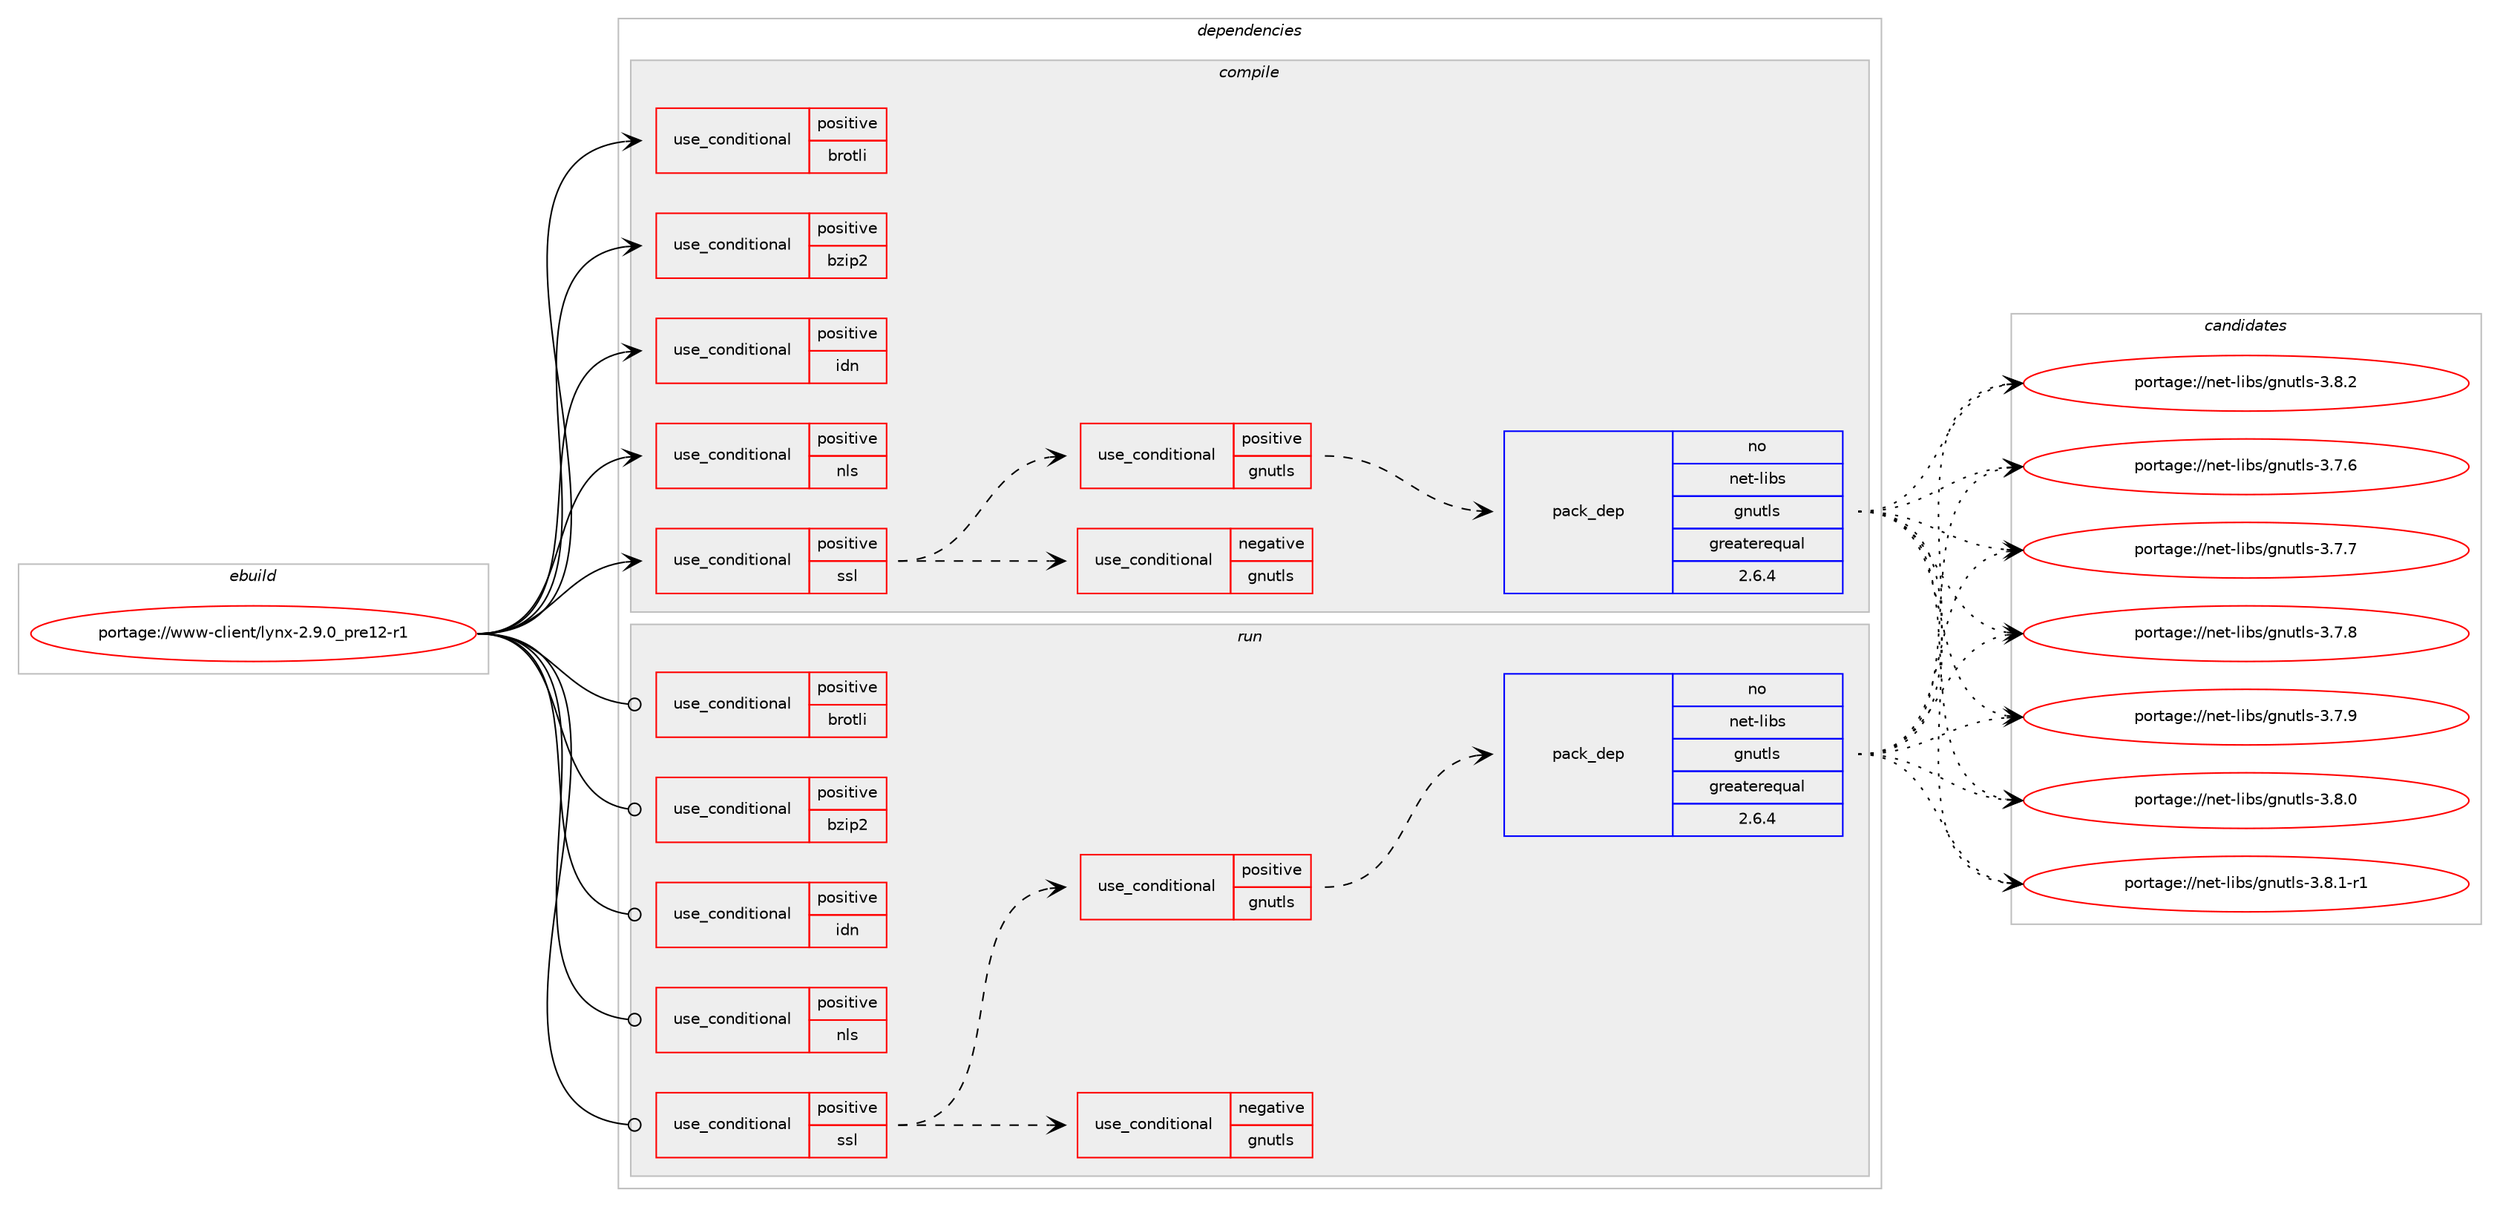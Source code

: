 digraph prolog {

# *************
# Graph options
# *************

newrank=true;
concentrate=true;
compound=true;
graph [rankdir=LR,fontname=Helvetica,fontsize=10,ranksep=1.5];#, ranksep=2.5, nodesep=0.2];
edge  [arrowhead=vee];
node  [fontname=Helvetica,fontsize=10];

# **********
# The ebuild
# **********

subgraph cluster_leftcol {
color=gray;
rank=same;
label=<<i>ebuild</i>>;
id [label="portage://www-client/lynx-2.9.0_pre12-r1", color=red, width=4, href="../www-client/lynx-2.9.0_pre12-r1.svg"];
}

# ****************
# The dependencies
# ****************

subgraph cluster_midcol {
color=gray;
label=<<i>dependencies</i>>;
subgraph cluster_compile {
fillcolor="#eeeeee";
style=filled;
label=<<i>compile</i>>;
subgraph cond128 {
dependency548 [label=<<TABLE BORDER="0" CELLBORDER="1" CELLSPACING="0" CELLPADDING="4"><TR><TD ROWSPAN="3" CELLPADDING="10">use_conditional</TD></TR><TR><TD>positive</TD></TR><TR><TD>brotli</TD></TR></TABLE>>, shape=none, color=red];
# *** BEGIN UNKNOWN DEPENDENCY TYPE (TODO) ***
# dependency548 -> package_dependency(portage://www-client/lynx-2.9.0_pre12-r1,install,no,app-arch,brotli,none,[,,],any_same_slot,[])
# *** END UNKNOWN DEPENDENCY TYPE (TODO) ***

}
id:e -> dependency548:w [weight=20,style="solid",arrowhead="vee"];
subgraph cond129 {
dependency549 [label=<<TABLE BORDER="0" CELLBORDER="1" CELLSPACING="0" CELLPADDING="4"><TR><TD ROWSPAN="3" CELLPADDING="10">use_conditional</TD></TR><TR><TD>positive</TD></TR><TR><TD>bzip2</TD></TR></TABLE>>, shape=none, color=red];
# *** BEGIN UNKNOWN DEPENDENCY TYPE (TODO) ***
# dependency549 -> package_dependency(portage://www-client/lynx-2.9.0_pre12-r1,install,no,app-arch,bzip2,none,[,,],[],[])
# *** END UNKNOWN DEPENDENCY TYPE (TODO) ***

}
id:e -> dependency549:w [weight=20,style="solid",arrowhead="vee"];
subgraph cond130 {
dependency550 [label=<<TABLE BORDER="0" CELLBORDER="1" CELLSPACING="0" CELLPADDING="4"><TR><TD ROWSPAN="3" CELLPADDING="10">use_conditional</TD></TR><TR><TD>positive</TD></TR><TR><TD>idn</TD></TR></TABLE>>, shape=none, color=red];
# *** BEGIN UNKNOWN DEPENDENCY TYPE (TODO) ***
# dependency550 -> package_dependency(portage://www-client/lynx-2.9.0_pre12-r1,install,no,net-dns,libidn2,none,[,,],any_same_slot,[])
# *** END UNKNOWN DEPENDENCY TYPE (TODO) ***

}
id:e -> dependency550:w [weight=20,style="solid",arrowhead="vee"];
subgraph cond131 {
dependency551 [label=<<TABLE BORDER="0" CELLBORDER="1" CELLSPACING="0" CELLPADDING="4"><TR><TD ROWSPAN="3" CELLPADDING="10">use_conditional</TD></TR><TR><TD>positive</TD></TR><TR><TD>nls</TD></TR></TABLE>>, shape=none, color=red];
# *** BEGIN UNKNOWN DEPENDENCY TYPE (TODO) ***
# dependency551 -> package_dependency(portage://www-client/lynx-2.9.0_pre12-r1,install,no,virtual,libintl,none,[,,],[],[])
# *** END UNKNOWN DEPENDENCY TYPE (TODO) ***

}
id:e -> dependency551:w [weight=20,style="solid",arrowhead="vee"];
subgraph cond132 {
dependency552 [label=<<TABLE BORDER="0" CELLBORDER="1" CELLSPACING="0" CELLPADDING="4"><TR><TD ROWSPAN="3" CELLPADDING="10">use_conditional</TD></TR><TR><TD>positive</TD></TR><TR><TD>ssl</TD></TR></TABLE>>, shape=none, color=red];
subgraph cond133 {
dependency553 [label=<<TABLE BORDER="0" CELLBORDER="1" CELLSPACING="0" CELLPADDING="4"><TR><TD ROWSPAN="3" CELLPADDING="10">use_conditional</TD></TR><TR><TD>negative</TD></TR><TR><TD>gnutls</TD></TR></TABLE>>, shape=none, color=red];
# *** BEGIN UNKNOWN DEPENDENCY TYPE (TODO) ***
# dependency553 -> package_dependency(portage://www-client/lynx-2.9.0_pre12-r1,install,no,dev-libs,openssl,none,[,,],any_same_slot,[])
# *** END UNKNOWN DEPENDENCY TYPE (TODO) ***

}
dependency552:e -> dependency553:w [weight=20,style="dashed",arrowhead="vee"];
subgraph cond134 {
dependency554 [label=<<TABLE BORDER="0" CELLBORDER="1" CELLSPACING="0" CELLPADDING="4"><TR><TD ROWSPAN="3" CELLPADDING="10">use_conditional</TD></TR><TR><TD>positive</TD></TR><TR><TD>gnutls</TD></TR></TABLE>>, shape=none, color=red];
# *** BEGIN UNKNOWN DEPENDENCY TYPE (TODO) ***
# dependency554 -> package_dependency(portage://www-client/lynx-2.9.0_pre12-r1,install,no,dev-libs,libgcrypt,none,[,,],any_same_slot,[])
# *** END UNKNOWN DEPENDENCY TYPE (TODO) ***

subgraph pack371 {
dependency555 [label=<<TABLE BORDER="0" CELLBORDER="1" CELLSPACING="0" CELLPADDING="4" WIDTH="220"><TR><TD ROWSPAN="6" CELLPADDING="30">pack_dep</TD></TR><TR><TD WIDTH="110">no</TD></TR><TR><TD>net-libs</TD></TR><TR><TD>gnutls</TD></TR><TR><TD>greaterequal</TD></TR><TR><TD>2.6.4</TD></TR></TABLE>>, shape=none, color=blue];
}
dependency554:e -> dependency555:w [weight=20,style="dashed",arrowhead="vee"];
}
dependency552:e -> dependency554:w [weight=20,style="dashed",arrowhead="vee"];
}
id:e -> dependency552:w [weight=20,style="solid",arrowhead="vee"];
# *** BEGIN UNKNOWN DEPENDENCY TYPE (TODO) ***
# id -> package_dependency(portage://www-client/lynx-2.9.0_pre12-r1,install,no,sys-libs,ncurses,none,[,,],any_same_slot,[use(enable(unicode),positive)])
# *** END UNKNOWN DEPENDENCY TYPE (TODO) ***

# *** BEGIN UNKNOWN DEPENDENCY TYPE (TODO) ***
# id -> package_dependency(portage://www-client/lynx-2.9.0_pre12-r1,install,no,sys-libs,zlib,none,[,,],[],[])
# *** END UNKNOWN DEPENDENCY TYPE (TODO) ***

}
subgraph cluster_compileandrun {
fillcolor="#eeeeee";
style=filled;
label=<<i>compile and run</i>>;
}
subgraph cluster_run {
fillcolor="#eeeeee";
style=filled;
label=<<i>run</i>>;
subgraph cond135 {
dependency556 [label=<<TABLE BORDER="0" CELLBORDER="1" CELLSPACING="0" CELLPADDING="4"><TR><TD ROWSPAN="3" CELLPADDING="10">use_conditional</TD></TR><TR><TD>positive</TD></TR><TR><TD>brotli</TD></TR></TABLE>>, shape=none, color=red];
# *** BEGIN UNKNOWN DEPENDENCY TYPE (TODO) ***
# dependency556 -> package_dependency(portage://www-client/lynx-2.9.0_pre12-r1,run,no,app-arch,brotli,none,[,,],any_same_slot,[])
# *** END UNKNOWN DEPENDENCY TYPE (TODO) ***

}
id:e -> dependency556:w [weight=20,style="solid",arrowhead="odot"];
subgraph cond136 {
dependency557 [label=<<TABLE BORDER="0" CELLBORDER="1" CELLSPACING="0" CELLPADDING="4"><TR><TD ROWSPAN="3" CELLPADDING="10">use_conditional</TD></TR><TR><TD>positive</TD></TR><TR><TD>bzip2</TD></TR></TABLE>>, shape=none, color=red];
# *** BEGIN UNKNOWN DEPENDENCY TYPE (TODO) ***
# dependency557 -> package_dependency(portage://www-client/lynx-2.9.0_pre12-r1,run,no,app-arch,bzip2,none,[,,],[],[])
# *** END UNKNOWN DEPENDENCY TYPE (TODO) ***

}
id:e -> dependency557:w [weight=20,style="solid",arrowhead="odot"];
subgraph cond137 {
dependency558 [label=<<TABLE BORDER="0" CELLBORDER="1" CELLSPACING="0" CELLPADDING="4"><TR><TD ROWSPAN="3" CELLPADDING="10">use_conditional</TD></TR><TR><TD>positive</TD></TR><TR><TD>idn</TD></TR></TABLE>>, shape=none, color=red];
# *** BEGIN UNKNOWN DEPENDENCY TYPE (TODO) ***
# dependency558 -> package_dependency(portage://www-client/lynx-2.9.0_pre12-r1,run,no,net-dns,libidn2,none,[,,],any_same_slot,[])
# *** END UNKNOWN DEPENDENCY TYPE (TODO) ***

}
id:e -> dependency558:w [weight=20,style="solid",arrowhead="odot"];
subgraph cond138 {
dependency559 [label=<<TABLE BORDER="0" CELLBORDER="1" CELLSPACING="0" CELLPADDING="4"><TR><TD ROWSPAN="3" CELLPADDING="10">use_conditional</TD></TR><TR><TD>positive</TD></TR><TR><TD>nls</TD></TR></TABLE>>, shape=none, color=red];
# *** BEGIN UNKNOWN DEPENDENCY TYPE (TODO) ***
# dependency559 -> package_dependency(portage://www-client/lynx-2.9.0_pre12-r1,run,no,virtual,libintl,none,[,,],[],[])
# *** END UNKNOWN DEPENDENCY TYPE (TODO) ***

}
id:e -> dependency559:w [weight=20,style="solid",arrowhead="odot"];
subgraph cond139 {
dependency560 [label=<<TABLE BORDER="0" CELLBORDER="1" CELLSPACING="0" CELLPADDING="4"><TR><TD ROWSPAN="3" CELLPADDING="10">use_conditional</TD></TR><TR><TD>positive</TD></TR><TR><TD>ssl</TD></TR></TABLE>>, shape=none, color=red];
subgraph cond140 {
dependency561 [label=<<TABLE BORDER="0" CELLBORDER="1" CELLSPACING="0" CELLPADDING="4"><TR><TD ROWSPAN="3" CELLPADDING="10">use_conditional</TD></TR><TR><TD>negative</TD></TR><TR><TD>gnutls</TD></TR></TABLE>>, shape=none, color=red];
# *** BEGIN UNKNOWN DEPENDENCY TYPE (TODO) ***
# dependency561 -> package_dependency(portage://www-client/lynx-2.9.0_pre12-r1,run,no,dev-libs,openssl,none,[,,],any_same_slot,[])
# *** END UNKNOWN DEPENDENCY TYPE (TODO) ***

}
dependency560:e -> dependency561:w [weight=20,style="dashed",arrowhead="vee"];
subgraph cond141 {
dependency562 [label=<<TABLE BORDER="0" CELLBORDER="1" CELLSPACING="0" CELLPADDING="4"><TR><TD ROWSPAN="3" CELLPADDING="10">use_conditional</TD></TR><TR><TD>positive</TD></TR><TR><TD>gnutls</TD></TR></TABLE>>, shape=none, color=red];
# *** BEGIN UNKNOWN DEPENDENCY TYPE (TODO) ***
# dependency562 -> package_dependency(portage://www-client/lynx-2.9.0_pre12-r1,run,no,dev-libs,libgcrypt,none,[,,],any_same_slot,[])
# *** END UNKNOWN DEPENDENCY TYPE (TODO) ***

subgraph pack372 {
dependency563 [label=<<TABLE BORDER="0" CELLBORDER="1" CELLSPACING="0" CELLPADDING="4" WIDTH="220"><TR><TD ROWSPAN="6" CELLPADDING="30">pack_dep</TD></TR><TR><TD WIDTH="110">no</TD></TR><TR><TD>net-libs</TD></TR><TR><TD>gnutls</TD></TR><TR><TD>greaterequal</TD></TR><TR><TD>2.6.4</TD></TR></TABLE>>, shape=none, color=blue];
}
dependency562:e -> dependency563:w [weight=20,style="dashed",arrowhead="vee"];
}
dependency560:e -> dependency562:w [weight=20,style="dashed",arrowhead="vee"];
}
id:e -> dependency560:w [weight=20,style="solid",arrowhead="odot"];
# *** BEGIN UNKNOWN DEPENDENCY TYPE (TODO) ***
# id -> package_dependency(portage://www-client/lynx-2.9.0_pre12-r1,run,no,sys-libs,ncurses,none,[,,],any_same_slot,[use(enable(unicode),positive)])
# *** END UNKNOWN DEPENDENCY TYPE (TODO) ***

# *** BEGIN UNKNOWN DEPENDENCY TYPE (TODO) ***
# id -> package_dependency(portage://www-client/lynx-2.9.0_pre12-r1,run,no,sys-libs,zlib,none,[,,],[],[])
# *** END UNKNOWN DEPENDENCY TYPE (TODO) ***

}
}

# **************
# The candidates
# **************

subgraph cluster_choices {
rank=same;
color=gray;
label=<<i>candidates</i>>;

subgraph choice371 {
color=black;
nodesep=1;
choice110101116451081059811547103110117116108115455146554654 [label="portage://net-libs/gnutls-3.7.6", color=red, width=4,href="../net-libs/gnutls-3.7.6.svg"];
choice110101116451081059811547103110117116108115455146554655 [label="portage://net-libs/gnutls-3.7.7", color=red, width=4,href="../net-libs/gnutls-3.7.7.svg"];
choice110101116451081059811547103110117116108115455146554656 [label="portage://net-libs/gnutls-3.7.8", color=red, width=4,href="../net-libs/gnutls-3.7.8.svg"];
choice110101116451081059811547103110117116108115455146554657 [label="portage://net-libs/gnutls-3.7.9", color=red, width=4,href="../net-libs/gnutls-3.7.9.svg"];
choice110101116451081059811547103110117116108115455146564648 [label="portage://net-libs/gnutls-3.8.0", color=red, width=4,href="../net-libs/gnutls-3.8.0.svg"];
choice1101011164510810598115471031101171161081154551465646494511449 [label="portage://net-libs/gnutls-3.8.1-r1", color=red, width=4,href="../net-libs/gnutls-3.8.1-r1.svg"];
choice110101116451081059811547103110117116108115455146564650 [label="portage://net-libs/gnutls-3.8.2", color=red, width=4,href="../net-libs/gnutls-3.8.2.svg"];
dependency555:e -> choice110101116451081059811547103110117116108115455146554654:w [style=dotted,weight="100"];
dependency555:e -> choice110101116451081059811547103110117116108115455146554655:w [style=dotted,weight="100"];
dependency555:e -> choice110101116451081059811547103110117116108115455146554656:w [style=dotted,weight="100"];
dependency555:e -> choice110101116451081059811547103110117116108115455146554657:w [style=dotted,weight="100"];
dependency555:e -> choice110101116451081059811547103110117116108115455146564648:w [style=dotted,weight="100"];
dependency555:e -> choice1101011164510810598115471031101171161081154551465646494511449:w [style=dotted,weight="100"];
dependency555:e -> choice110101116451081059811547103110117116108115455146564650:w [style=dotted,weight="100"];
}
subgraph choice372 {
color=black;
nodesep=1;
choice110101116451081059811547103110117116108115455146554654 [label="portage://net-libs/gnutls-3.7.6", color=red, width=4,href="../net-libs/gnutls-3.7.6.svg"];
choice110101116451081059811547103110117116108115455146554655 [label="portage://net-libs/gnutls-3.7.7", color=red, width=4,href="../net-libs/gnutls-3.7.7.svg"];
choice110101116451081059811547103110117116108115455146554656 [label="portage://net-libs/gnutls-3.7.8", color=red, width=4,href="../net-libs/gnutls-3.7.8.svg"];
choice110101116451081059811547103110117116108115455146554657 [label="portage://net-libs/gnutls-3.7.9", color=red, width=4,href="../net-libs/gnutls-3.7.9.svg"];
choice110101116451081059811547103110117116108115455146564648 [label="portage://net-libs/gnutls-3.8.0", color=red, width=4,href="../net-libs/gnutls-3.8.0.svg"];
choice1101011164510810598115471031101171161081154551465646494511449 [label="portage://net-libs/gnutls-3.8.1-r1", color=red, width=4,href="../net-libs/gnutls-3.8.1-r1.svg"];
choice110101116451081059811547103110117116108115455146564650 [label="portage://net-libs/gnutls-3.8.2", color=red, width=4,href="../net-libs/gnutls-3.8.2.svg"];
dependency563:e -> choice110101116451081059811547103110117116108115455146554654:w [style=dotted,weight="100"];
dependency563:e -> choice110101116451081059811547103110117116108115455146554655:w [style=dotted,weight="100"];
dependency563:e -> choice110101116451081059811547103110117116108115455146554656:w [style=dotted,weight="100"];
dependency563:e -> choice110101116451081059811547103110117116108115455146554657:w [style=dotted,weight="100"];
dependency563:e -> choice110101116451081059811547103110117116108115455146564648:w [style=dotted,weight="100"];
dependency563:e -> choice1101011164510810598115471031101171161081154551465646494511449:w [style=dotted,weight="100"];
dependency563:e -> choice110101116451081059811547103110117116108115455146564650:w [style=dotted,weight="100"];
}
}

}
